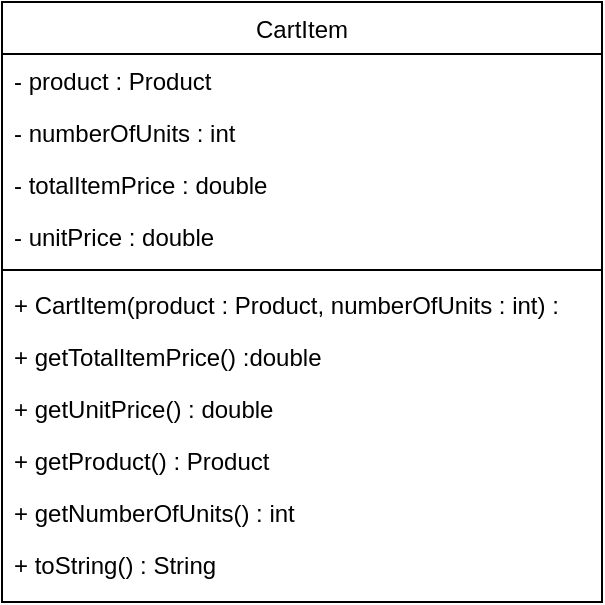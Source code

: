 <mxfile version="15.7.1" type="github"><diagram id="C5RBs43oDa-KdzZeNtuy" name="Page-1"><mxGraphModel dx="665" dy="1021" grid="1" gridSize="10" guides="1" tooltips="1" connect="1" arrows="1" fold="1" page="1" pageScale="1" pageWidth="827" pageHeight="1169" math="0" shadow="0"><root><mxCell id="WIyWlLk6GJQsqaUBKTNV-0"/><mxCell id="WIyWlLk6GJQsqaUBKTNV-1" parent="WIyWlLk6GJQsqaUBKTNV-0"/><mxCell id="vyYsYEXVvLxisPWNFnnt-0" value="CartItem" style="swimlane;fontStyle=0;align=center;verticalAlign=top;childLayout=stackLayout;horizontal=1;startSize=26;horizontalStack=0;resizeParent=1;resizeLast=0;collapsible=1;marginBottom=0;rounded=0;shadow=0;strokeWidth=1;" parent="WIyWlLk6GJQsqaUBKTNV-1" vertex="1"><mxGeometry x="190" y="200" width="300" height="300" as="geometry"><mxRectangle x="550" y="140" width="160" height="26" as="alternateBounds"/></mxGeometry></mxCell><mxCell id="vyYsYEXVvLxisPWNFnnt-1" value="- product : Product" style="text;align=left;verticalAlign=top;spacingLeft=4;spacingRight=4;overflow=hidden;rotatable=0;points=[[0,0.5],[1,0.5]];portConstraint=eastwest;" parent="vyYsYEXVvLxisPWNFnnt-0" vertex="1"><mxGeometry y="26" width="300" height="26" as="geometry"/></mxCell><mxCell id="vyYsYEXVvLxisPWNFnnt-2" value="- numberOfUnits : int" style="text;align=left;verticalAlign=top;spacingLeft=4;spacingRight=4;overflow=hidden;rotatable=0;points=[[0,0.5],[1,0.5]];portConstraint=eastwest;" parent="vyYsYEXVvLxisPWNFnnt-0" vertex="1"><mxGeometry y="52" width="300" height="26" as="geometry"/></mxCell><mxCell id="vyYsYEXVvLxisPWNFnnt-4" value="- totalItemPrice : double" style="text;align=left;verticalAlign=top;spacingLeft=4;spacingRight=4;overflow=hidden;rotatable=0;points=[[0,0.5],[1,0.5]];portConstraint=eastwest;" parent="vyYsYEXVvLxisPWNFnnt-0" vertex="1"><mxGeometry y="78" width="300" height="26" as="geometry"/></mxCell><mxCell id="vyYsYEXVvLxisPWNFnnt-17" value="- unitPrice : double" style="text;align=left;verticalAlign=top;spacingLeft=4;spacingRight=4;overflow=hidden;rotatable=0;points=[[0,0.5],[1,0.5]];portConstraint=eastwest;" parent="vyYsYEXVvLxisPWNFnnt-0" vertex="1"><mxGeometry y="104" width="300" height="26" as="geometry"/></mxCell><mxCell id="vyYsYEXVvLxisPWNFnnt-5" value="" style="line;html=1;strokeWidth=1;align=left;verticalAlign=middle;spacingTop=-1;spacingLeft=3;spacingRight=3;rotatable=0;labelPosition=right;points=[];portConstraint=eastwest;" parent="vyYsYEXVvLxisPWNFnnt-0" vertex="1"><mxGeometry y="130" width="300" height="8" as="geometry"/></mxCell><mxCell id="vyYsYEXVvLxisPWNFnnt-6" value="+ CartItem(product : Product, numberOfUnits : int) :" style="text;align=left;verticalAlign=top;spacingLeft=4;spacingRight=4;overflow=hidden;rotatable=0;points=[[0,0.5],[1,0.5]];portConstraint=eastwest;" parent="vyYsYEXVvLxisPWNFnnt-0" vertex="1"><mxGeometry y="138" width="300" height="26" as="geometry"/></mxCell><mxCell id="vyYsYEXVvLxisPWNFnnt-7" value="+ getTotalItemPrice() :double" style="text;align=left;verticalAlign=top;spacingLeft=4;spacingRight=4;overflow=hidden;rotatable=0;points=[[0,0.5],[1,0.5]];portConstraint=eastwest;" parent="vyYsYEXVvLxisPWNFnnt-0" vertex="1"><mxGeometry y="164" width="300" height="26" as="geometry"/></mxCell><mxCell id="vyYsYEXVvLxisPWNFnnt-8" value="+ getUnitPrice() : double" style="text;align=left;verticalAlign=top;spacingLeft=4;spacingRight=4;overflow=hidden;rotatable=0;points=[[0,0.5],[1,0.5]];portConstraint=eastwest;" parent="vyYsYEXVvLxisPWNFnnt-0" vertex="1"><mxGeometry y="190" width="300" height="26" as="geometry"/></mxCell><mxCell id="vyYsYEXVvLxisPWNFnnt-9" value="+ getProduct() : Product" style="text;align=left;verticalAlign=top;spacingLeft=4;spacingRight=4;overflow=hidden;rotatable=0;points=[[0,0.5],[1,0.5]];portConstraint=eastwest;rounded=0;shadow=0;html=0;" parent="vyYsYEXVvLxisPWNFnnt-0" vertex="1"><mxGeometry y="216" width="300" height="26" as="geometry"/></mxCell><mxCell id="vyYsYEXVvLxisPWNFnnt-11" value="+ getNumberOfUnits() : int" style="text;align=left;verticalAlign=top;spacingLeft=4;spacingRight=4;overflow=hidden;rotatable=0;points=[[0,0.5],[1,0.5]];portConstraint=eastwest;" parent="vyYsYEXVvLxisPWNFnnt-0" vertex="1"><mxGeometry y="242" width="300" height="26" as="geometry"/></mxCell><mxCell id="vyYsYEXVvLxisPWNFnnt-18" value="+ toString() : String" style="text;align=left;verticalAlign=top;spacingLeft=4;spacingRight=4;overflow=hidden;rotatable=0;points=[[0,0.5],[1,0.5]];portConstraint=eastwest;" parent="vyYsYEXVvLxisPWNFnnt-0" vertex="1"><mxGeometry y="268" width="300" height="26" as="geometry"/></mxCell></root></mxGraphModel></diagram></mxfile>